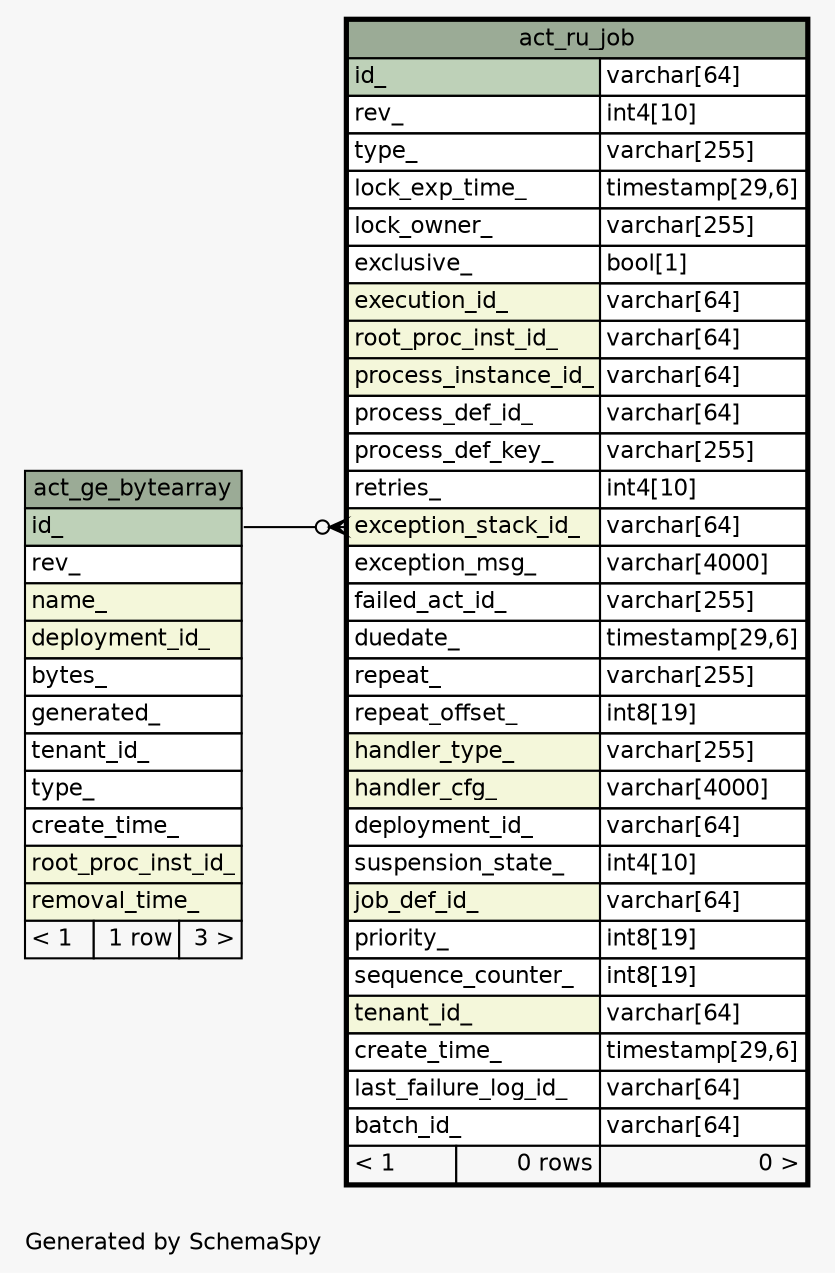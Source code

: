 // dot 2.43.0 on Linux 6.8.0-1017-azure
// SchemaSpy rev Unknown
digraph "oneDegreeRelationshipsDiagram" {
  graph [
    rankdir="RL"
    bgcolor="#f7f7f7"
    label="\nGenerated by SchemaSpy"
    labeljust="l"
    nodesep="0.18"
    ranksep="0.46"
    fontname="Helvetica"
    fontsize="11"
  ];
  node [
    fontname="Helvetica"
    fontsize="11"
    shape="plaintext"
  ];
  edge [
    arrowsize="0.8"
  ];
  "act_ru_job":"exception_stack_id_":w -> "act_ge_bytearray":"id_":e [arrowhead=none dir=back arrowtail=crowodot];
  "act_ge_bytearray" [
    label=<
    <TABLE BORDER="0" CELLBORDER="1" CELLSPACING="0" BGCOLOR="#ffffff">
      <TR><TD COLSPAN="3" BGCOLOR="#9bab96" ALIGN="CENTER">act_ge_bytearray</TD></TR>
      <TR><TD PORT="id_" COLSPAN="3" BGCOLOR="#bed1b8" ALIGN="LEFT">id_</TD></TR>
      <TR><TD PORT="rev_" COLSPAN="3" ALIGN="LEFT">rev_</TD></TR>
      <TR><TD PORT="name_" COLSPAN="3" BGCOLOR="#f4f7da" ALIGN="LEFT">name_</TD></TR>
      <TR><TD PORT="deployment_id_" COLSPAN="3" BGCOLOR="#f4f7da" ALIGN="LEFT">deployment_id_</TD></TR>
      <TR><TD PORT="bytes_" COLSPAN="3" ALIGN="LEFT">bytes_</TD></TR>
      <TR><TD PORT="generated_" COLSPAN="3" ALIGN="LEFT">generated_</TD></TR>
      <TR><TD PORT="tenant_id_" COLSPAN="3" ALIGN="LEFT">tenant_id_</TD></TR>
      <TR><TD PORT="type_" COLSPAN="3" ALIGN="LEFT">type_</TD></TR>
      <TR><TD PORT="create_time_" COLSPAN="3" ALIGN="LEFT">create_time_</TD></TR>
      <TR><TD PORT="root_proc_inst_id_" COLSPAN="3" BGCOLOR="#f4f7da" ALIGN="LEFT">root_proc_inst_id_</TD></TR>
      <TR><TD PORT="removal_time_" COLSPAN="3" BGCOLOR="#f4f7da" ALIGN="LEFT">removal_time_</TD></TR>
      <TR><TD ALIGN="LEFT" BGCOLOR="#f7f7f7">&lt; 1</TD><TD ALIGN="RIGHT" BGCOLOR="#f7f7f7">1 row</TD><TD ALIGN="RIGHT" BGCOLOR="#f7f7f7">3 &gt;</TD></TR>
    </TABLE>>
    URL="act_ge_bytearray.html"
    tooltip="act_ge_bytearray"
  ];
  "act_ru_job" [
    label=<
    <TABLE BORDER="2" CELLBORDER="1" CELLSPACING="0" BGCOLOR="#ffffff">
      <TR><TD COLSPAN="3" BGCOLOR="#9bab96" ALIGN="CENTER">act_ru_job</TD></TR>
      <TR><TD PORT="id_" COLSPAN="2" BGCOLOR="#bed1b8" ALIGN="LEFT">id_</TD><TD PORT="id_.type" ALIGN="LEFT">varchar[64]</TD></TR>
      <TR><TD PORT="rev_" COLSPAN="2" ALIGN="LEFT">rev_</TD><TD PORT="rev_.type" ALIGN="LEFT">int4[10]</TD></TR>
      <TR><TD PORT="type_" COLSPAN="2" ALIGN="LEFT">type_</TD><TD PORT="type_.type" ALIGN="LEFT">varchar[255]</TD></TR>
      <TR><TD PORT="lock_exp_time_" COLSPAN="2" ALIGN="LEFT">lock_exp_time_</TD><TD PORT="lock_exp_time_.type" ALIGN="LEFT">timestamp[29,6]</TD></TR>
      <TR><TD PORT="lock_owner_" COLSPAN="2" ALIGN="LEFT">lock_owner_</TD><TD PORT="lock_owner_.type" ALIGN="LEFT">varchar[255]</TD></TR>
      <TR><TD PORT="exclusive_" COLSPAN="2" ALIGN="LEFT">exclusive_</TD><TD PORT="exclusive_.type" ALIGN="LEFT">bool[1]</TD></TR>
      <TR><TD PORT="execution_id_" COLSPAN="2" BGCOLOR="#f4f7da" ALIGN="LEFT">execution_id_</TD><TD PORT="execution_id_.type" ALIGN="LEFT">varchar[64]</TD></TR>
      <TR><TD PORT="root_proc_inst_id_" COLSPAN="2" BGCOLOR="#f4f7da" ALIGN="LEFT">root_proc_inst_id_</TD><TD PORT="root_proc_inst_id_.type" ALIGN="LEFT">varchar[64]</TD></TR>
      <TR><TD PORT="process_instance_id_" COLSPAN="2" BGCOLOR="#f4f7da" ALIGN="LEFT">process_instance_id_</TD><TD PORT="process_instance_id_.type" ALIGN="LEFT">varchar[64]</TD></TR>
      <TR><TD PORT="process_def_id_" COLSPAN="2" ALIGN="LEFT">process_def_id_</TD><TD PORT="process_def_id_.type" ALIGN="LEFT">varchar[64]</TD></TR>
      <TR><TD PORT="process_def_key_" COLSPAN="2" ALIGN="LEFT">process_def_key_</TD><TD PORT="process_def_key_.type" ALIGN="LEFT">varchar[255]</TD></TR>
      <TR><TD PORT="retries_" COLSPAN="2" ALIGN="LEFT">retries_</TD><TD PORT="retries_.type" ALIGN="LEFT">int4[10]</TD></TR>
      <TR><TD PORT="exception_stack_id_" COLSPAN="2" BGCOLOR="#f4f7da" ALIGN="LEFT">exception_stack_id_</TD><TD PORT="exception_stack_id_.type" ALIGN="LEFT">varchar[64]</TD></TR>
      <TR><TD PORT="exception_msg_" COLSPAN="2" ALIGN="LEFT">exception_msg_</TD><TD PORT="exception_msg_.type" ALIGN="LEFT">varchar[4000]</TD></TR>
      <TR><TD PORT="failed_act_id_" COLSPAN="2" ALIGN="LEFT">failed_act_id_</TD><TD PORT="failed_act_id_.type" ALIGN="LEFT">varchar[255]</TD></TR>
      <TR><TD PORT="duedate_" COLSPAN="2" ALIGN="LEFT">duedate_</TD><TD PORT="duedate_.type" ALIGN="LEFT">timestamp[29,6]</TD></TR>
      <TR><TD PORT="repeat_" COLSPAN="2" ALIGN="LEFT">repeat_</TD><TD PORT="repeat_.type" ALIGN="LEFT">varchar[255]</TD></TR>
      <TR><TD PORT="repeat_offset_" COLSPAN="2" ALIGN="LEFT">repeat_offset_</TD><TD PORT="repeat_offset_.type" ALIGN="LEFT">int8[19]</TD></TR>
      <TR><TD PORT="handler_type_" COLSPAN="2" BGCOLOR="#f4f7da" ALIGN="LEFT">handler_type_</TD><TD PORT="handler_type_.type" ALIGN="LEFT">varchar[255]</TD></TR>
      <TR><TD PORT="handler_cfg_" COLSPAN="2" BGCOLOR="#f4f7da" ALIGN="LEFT">handler_cfg_</TD><TD PORT="handler_cfg_.type" ALIGN="LEFT">varchar[4000]</TD></TR>
      <TR><TD PORT="deployment_id_" COLSPAN="2" ALIGN="LEFT">deployment_id_</TD><TD PORT="deployment_id_.type" ALIGN="LEFT">varchar[64]</TD></TR>
      <TR><TD PORT="suspension_state_" COLSPAN="2" ALIGN="LEFT">suspension_state_</TD><TD PORT="suspension_state_.type" ALIGN="LEFT">int4[10]</TD></TR>
      <TR><TD PORT="job_def_id_" COLSPAN="2" BGCOLOR="#f4f7da" ALIGN="LEFT">job_def_id_</TD><TD PORT="job_def_id_.type" ALIGN="LEFT">varchar[64]</TD></TR>
      <TR><TD PORT="priority_" COLSPAN="2" ALIGN="LEFT">priority_</TD><TD PORT="priority_.type" ALIGN="LEFT">int8[19]</TD></TR>
      <TR><TD PORT="sequence_counter_" COLSPAN="2" ALIGN="LEFT">sequence_counter_</TD><TD PORT="sequence_counter_.type" ALIGN="LEFT">int8[19]</TD></TR>
      <TR><TD PORT="tenant_id_" COLSPAN="2" BGCOLOR="#f4f7da" ALIGN="LEFT">tenant_id_</TD><TD PORT="tenant_id_.type" ALIGN="LEFT">varchar[64]</TD></TR>
      <TR><TD PORT="create_time_" COLSPAN="2" ALIGN="LEFT">create_time_</TD><TD PORT="create_time_.type" ALIGN="LEFT">timestamp[29,6]</TD></TR>
      <TR><TD PORT="last_failure_log_id_" COLSPAN="2" ALIGN="LEFT">last_failure_log_id_</TD><TD PORT="last_failure_log_id_.type" ALIGN="LEFT">varchar[64]</TD></TR>
      <TR><TD PORT="batch_id_" COLSPAN="2" ALIGN="LEFT">batch_id_</TD><TD PORT="batch_id_.type" ALIGN="LEFT">varchar[64]</TD></TR>
      <TR><TD ALIGN="LEFT" BGCOLOR="#f7f7f7">&lt; 1</TD><TD ALIGN="RIGHT" BGCOLOR="#f7f7f7">0 rows</TD><TD ALIGN="RIGHT" BGCOLOR="#f7f7f7">0 &gt;</TD></TR>
    </TABLE>>
    URL="act_ru_job.html"
    tooltip="act_ru_job"
  ];
}
